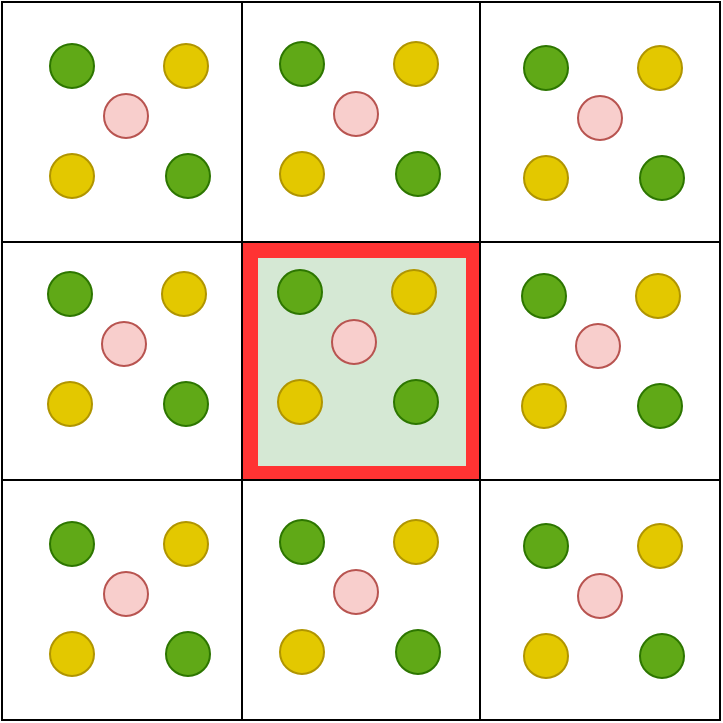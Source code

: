 <mxfile version="14.1.9" type="github">
  <diagram id="TolQbtX0Lrptn47H0OuC" name="Page-1">
    <mxGraphModel dx="1515" dy="740" grid="1" gridSize="10" guides="1" tooltips="1" connect="1" arrows="1" fold="1" page="1" pageScale="1" pageWidth="850" pageHeight="1100" math="0" shadow="0">
      <root>
        <mxCell id="0" />
        <mxCell id="1" parent="0" />
        <mxCell id="XnLmmPZK05LFaPmKAXAn-1" value="" style="whiteSpace=wrap;html=1;aspect=fixed;strokeWidth=16;fillColor=#d5e8d4;strokeColor=#FF3333;" vertex="1" parent="1">
          <mxGeometry x="347" y="330" width="120" height="120" as="geometry" />
        </mxCell>
        <mxCell id="XnLmmPZK05LFaPmKAXAn-3" value="" style="whiteSpace=wrap;html=1;aspect=fixed;" vertex="1" parent="1">
          <mxGeometry x="466" y="330" width="120" height="120" as="geometry" />
        </mxCell>
        <mxCell id="XnLmmPZK05LFaPmKAXAn-4" value="" style="whiteSpace=wrap;html=1;aspect=fixed;" vertex="1" parent="1">
          <mxGeometry x="227" y="330" width="120" height="120" as="geometry" />
        </mxCell>
        <mxCell id="XnLmmPZK05LFaPmKAXAn-5" value="" style="whiteSpace=wrap;html=1;aspect=fixed;" vertex="1" parent="1">
          <mxGeometry x="347" y="210" width="120" height="120" as="geometry" />
        </mxCell>
        <mxCell id="XnLmmPZK05LFaPmKAXAn-6" value="" style="whiteSpace=wrap;html=1;aspect=fixed;" vertex="1" parent="1">
          <mxGeometry x="466" y="210" width="120" height="120" as="geometry" />
        </mxCell>
        <mxCell id="XnLmmPZK05LFaPmKAXAn-7" value="" style="whiteSpace=wrap;html=1;aspect=fixed;" vertex="1" parent="1">
          <mxGeometry x="227" y="210" width="120" height="120" as="geometry" />
        </mxCell>
        <mxCell id="XnLmmPZK05LFaPmKAXAn-8" value="" style="whiteSpace=wrap;html=1;aspect=fixed;" vertex="1" parent="1">
          <mxGeometry x="347" y="449" width="120" height="120" as="geometry" />
        </mxCell>
        <mxCell id="XnLmmPZK05LFaPmKAXAn-9" value="" style="whiteSpace=wrap;html=1;aspect=fixed;" vertex="1" parent="1">
          <mxGeometry x="466" y="449" width="120" height="120" as="geometry" />
        </mxCell>
        <mxCell id="XnLmmPZK05LFaPmKAXAn-10" value="" style="whiteSpace=wrap;html=1;aspect=fixed;" vertex="1" parent="1">
          <mxGeometry x="227" y="449" width="120" height="120" as="geometry" />
        </mxCell>
        <mxCell id="XnLmmPZK05LFaPmKAXAn-11" value="" style="ellipse;whiteSpace=wrap;html=1;aspect=fixed;fillColor=#60a917;strokeColor=#2D7600;fontColor=#ffffff;" vertex="1" parent="1">
          <mxGeometry x="365" y="344" width="22" height="22" as="geometry" />
        </mxCell>
        <mxCell id="XnLmmPZK05LFaPmKAXAn-12" value="" style="ellipse;whiteSpace=wrap;html=1;aspect=fixed;fillColor=#60a917;strokeColor=#2D7600;fontColor=#ffffff;" vertex="1" parent="1">
          <mxGeometry x="423" y="399" width="22" height="22" as="geometry" />
        </mxCell>
        <mxCell id="XnLmmPZK05LFaPmKAXAn-13" value="" style="ellipse;whiteSpace=wrap;html=1;aspect=fixed;fillColor=#e3c800;strokeColor=#B09500;fontColor=#ffffff;" vertex="1" parent="1">
          <mxGeometry x="365" y="399" width="22" height="22" as="geometry" />
        </mxCell>
        <mxCell id="XnLmmPZK05LFaPmKAXAn-14" value="" style="ellipse;whiteSpace=wrap;html=1;aspect=fixed;fillColor=#e3c800;strokeColor=#B09500;fontColor=#ffffff;" vertex="1" parent="1">
          <mxGeometry x="422" y="344" width="22" height="22" as="geometry" />
        </mxCell>
        <mxCell id="XnLmmPZK05LFaPmKAXAn-15" value="" style="ellipse;whiteSpace=wrap;html=1;aspect=fixed;fillColor=#f8cecc;strokeColor=#b85450;" vertex="1" parent="1">
          <mxGeometry x="392" y="369" width="22" height="22" as="geometry" />
        </mxCell>
        <mxCell id="XnLmmPZK05LFaPmKAXAn-16" value="" style="ellipse;whiteSpace=wrap;html=1;aspect=fixed;fillColor=#60a917;strokeColor=#2D7600;fontColor=#ffffff;" vertex="1" parent="1">
          <mxGeometry x="487" y="346" width="22" height="22" as="geometry" />
        </mxCell>
        <mxCell id="XnLmmPZK05LFaPmKAXAn-17" value="" style="ellipse;whiteSpace=wrap;html=1;aspect=fixed;fillColor=#60a917;strokeColor=#2D7600;fontColor=#ffffff;" vertex="1" parent="1">
          <mxGeometry x="545" y="401" width="22" height="22" as="geometry" />
        </mxCell>
        <mxCell id="XnLmmPZK05LFaPmKAXAn-18" value="" style="ellipse;whiteSpace=wrap;html=1;aspect=fixed;fillColor=#e3c800;strokeColor=#B09500;fontColor=#ffffff;" vertex="1" parent="1">
          <mxGeometry x="487" y="401" width="22" height="22" as="geometry" />
        </mxCell>
        <mxCell id="XnLmmPZK05LFaPmKAXAn-19" value="" style="ellipse;whiteSpace=wrap;html=1;aspect=fixed;fillColor=#e3c800;strokeColor=#B09500;fontColor=#ffffff;" vertex="1" parent="1">
          <mxGeometry x="544" y="346" width="22" height="22" as="geometry" />
        </mxCell>
        <mxCell id="XnLmmPZK05LFaPmKAXAn-20" value="" style="ellipse;whiteSpace=wrap;html=1;aspect=fixed;fillColor=#f8cecc;strokeColor=#b85450;" vertex="1" parent="1">
          <mxGeometry x="514" y="371" width="22" height="22" as="geometry" />
        </mxCell>
        <mxCell id="XnLmmPZK05LFaPmKAXAn-21" value="" style="ellipse;whiteSpace=wrap;html=1;aspect=fixed;fillColor=#60a917;strokeColor=#2D7600;fontColor=#ffffff;" vertex="1" parent="1">
          <mxGeometry x="250" y="345" width="22" height="22" as="geometry" />
        </mxCell>
        <mxCell id="XnLmmPZK05LFaPmKAXAn-22" value="" style="ellipse;whiteSpace=wrap;html=1;aspect=fixed;fillColor=#60a917;strokeColor=#2D7600;fontColor=#ffffff;" vertex="1" parent="1">
          <mxGeometry x="308" y="400" width="22" height="22" as="geometry" />
        </mxCell>
        <mxCell id="XnLmmPZK05LFaPmKAXAn-23" value="" style="ellipse;whiteSpace=wrap;html=1;aspect=fixed;fillColor=#e3c800;strokeColor=#B09500;fontColor=#ffffff;" vertex="1" parent="1">
          <mxGeometry x="250" y="400" width="22" height="22" as="geometry" />
        </mxCell>
        <mxCell id="XnLmmPZK05LFaPmKAXAn-24" value="" style="ellipse;whiteSpace=wrap;html=1;aspect=fixed;fillColor=#e3c800;strokeColor=#B09500;fontColor=#ffffff;" vertex="1" parent="1">
          <mxGeometry x="307" y="345" width="22" height="22" as="geometry" />
        </mxCell>
        <mxCell id="XnLmmPZK05LFaPmKAXAn-25" value="" style="ellipse;whiteSpace=wrap;html=1;aspect=fixed;fillColor=#f8cecc;strokeColor=#b85450;" vertex="1" parent="1">
          <mxGeometry x="277" y="370" width="22" height="22" as="geometry" />
        </mxCell>
        <mxCell id="XnLmmPZK05LFaPmKAXAn-26" value="" style="ellipse;whiteSpace=wrap;html=1;aspect=fixed;fillColor=#60a917;strokeColor=#2D7600;fontColor=#ffffff;" vertex="1" parent="1">
          <mxGeometry x="366" y="230" width="22" height="22" as="geometry" />
        </mxCell>
        <mxCell id="XnLmmPZK05LFaPmKAXAn-27" value="" style="ellipse;whiteSpace=wrap;html=1;aspect=fixed;fillColor=#60a917;strokeColor=#2D7600;fontColor=#ffffff;" vertex="1" parent="1">
          <mxGeometry x="424" y="285" width="22" height="22" as="geometry" />
        </mxCell>
        <mxCell id="XnLmmPZK05LFaPmKAXAn-28" value="" style="ellipse;whiteSpace=wrap;html=1;aspect=fixed;fillColor=#e3c800;strokeColor=#B09500;fontColor=#ffffff;" vertex="1" parent="1">
          <mxGeometry x="366" y="285" width="22" height="22" as="geometry" />
        </mxCell>
        <mxCell id="XnLmmPZK05LFaPmKAXAn-29" value="" style="ellipse;whiteSpace=wrap;html=1;aspect=fixed;fillColor=#e3c800;strokeColor=#B09500;fontColor=#ffffff;" vertex="1" parent="1">
          <mxGeometry x="423" y="230" width="22" height="22" as="geometry" />
        </mxCell>
        <mxCell id="XnLmmPZK05LFaPmKAXAn-30" value="" style="ellipse;whiteSpace=wrap;html=1;aspect=fixed;fillColor=#f8cecc;strokeColor=#b85450;" vertex="1" parent="1">
          <mxGeometry x="393" y="255" width="22" height="22" as="geometry" />
        </mxCell>
        <mxCell id="XnLmmPZK05LFaPmKAXAn-31" value="" style="ellipse;whiteSpace=wrap;html=1;aspect=fixed;fillColor=#60a917;strokeColor=#2D7600;fontColor=#ffffff;" vertex="1" parent="1">
          <mxGeometry x="488" y="232" width="22" height="22" as="geometry" />
        </mxCell>
        <mxCell id="XnLmmPZK05LFaPmKAXAn-32" value="" style="ellipse;whiteSpace=wrap;html=1;aspect=fixed;fillColor=#60a917;strokeColor=#2D7600;fontColor=#ffffff;" vertex="1" parent="1">
          <mxGeometry x="546" y="287" width="22" height="22" as="geometry" />
        </mxCell>
        <mxCell id="XnLmmPZK05LFaPmKAXAn-33" value="" style="ellipse;whiteSpace=wrap;html=1;aspect=fixed;fillColor=#e3c800;strokeColor=#B09500;fontColor=#ffffff;" vertex="1" parent="1">
          <mxGeometry x="488" y="287" width="22" height="22" as="geometry" />
        </mxCell>
        <mxCell id="XnLmmPZK05LFaPmKAXAn-34" value="" style="ellipse;whiteSpace=wrap;html=1;aspect=fixed;fillColor=#e3c800;strokeColor=#B09500;fontColor=#ffffff;" vertex="1" parent="1">
          <mxGeometry x="545" y="232" width="22" height="22" as="geometry" />
        </mxCell>
        <mxCell id="XnLmmPZK05LFaPmKAXAn-35" value="" style="ellipse;whiteSpace=wrap;html=1;aspect=fixed;fillColor=#f8cecc;strokeColor=#b85450;" vertex="1" parent="1">
          <mxGeometry x="515" y="257" width="22" height="22" as="geometry" />
        </mxCell>
        <mxCell id="XnLmmPZK05LFaPmKAXAn-36" value="" style="ellipse;whiteSpace=wrap;html=1;aspect=fixed;fillColor=#60a917;strokeColor=#2D7600;fontColor=#ffffff;" vertex="1" parent="1">
          <mxGeometry x="251" y="231" width="22" height="22" as="geometry" />
        </mxCell>
        <mxCell id="XnLmmPZK05LFaPmKAXAn-37" value="" style="ellipse;whiteSpace=wrap;html=1;aspect=fixed;fillColor=#60a917;strokeColor=#2D7600;fontColor=#ffffff;" vertex="1" parent="1">
          <mxGeometry x="309" y="286" width="22" height="22" as="geometry" />
        </mxCell>
        <mxCell id="XnLmmPZK05LFaPmKAXAn-38" value="" style="ellipse;whiteSpace=wrap;html=1;aspect=fixed;fillColor=#e3c800;strokeColor=#B09500;fontColor=#ffffff;" vertex="1" parent="1">
          <mxGeometry x="251" y="286" width="22" height="22" as="geometry" />
        </mxCell>
        <mxCell id="XnLmmPZK05LFaPmKAXAn-39" value="" style="ellipse;whiteSpace=wrap;html=1;aspect=fixed;fillColor=#e3c800;strokeColor=#B09500;fontColor=#ffffff;" vertex="1" parent="1">
          <mxGeometry x="308" y="231" width="22" height="22" as="geometry" />
        </mxCell>
        <mxCell id="XnLmmPZK05LFaPmKAXAn-40" value="" style="ellipse;whiteSpace=wrap;html=1;aspect=fixed;fillColor=#f8cecc;strokeColor=#b85450;" vertex="1" parent="1">
          <mxGeometry x="278" y="256" width="22" height="22" as="geometry" />
        </mxCell>
        <mxCell id="XnLmmPZK05LFaPmKAXAn-41" value="" style="ellipse;whiteSpace=wrap;html=1;aspect=fixed;fillColor=#60a917;strokeColor=#2D7600;fontColor=#ffffff;" vertex="1" parent="1">
          <mxGeometry x="366" y="469" width="22" height="22" as="geometry" />
        </mxCell>
        <mxCell id="XnLmmPZK05LFaPmKAXAn-42" value="" style="ellipse;whiteSpace=wrap;html=1;aspect=fixed;fillColor=#60a917;strokeColor=#2D7600;fontColor=#ffffff;" vertex="1" parent="1">
          <mxGeometry x="424" y="524" width="22" height="22" as="geometry" />
        </mxCell>
        <mxCell id="XnLmmPZK05LFaPmKAXAn-43" value="" style="ellipse;whiteSpace=wrap;html=1;aspect=fixed;fillColor=#e3c800;strokeColor=#B09500;fontColor=#ffffff;" vertex="1" parent="1">
          <mxGeometry x="366" y="524" width="22" height="22" as="geometry" />
        </mxCell>
        <mxCell id="XnLmmPZK05LFaPmKAXAn-44" value="" style="ellipse;whiteSpace=wrap;html=1;aspect=fixed;fillColor=#e3c800;strokeColor=#B09500;fontColor=#ffffff;" vertex="1" parent="1">
          <mxGeometry x="423" y="469" width="22" height="22" as="geometry" />
        </mxCell>
        <mxCell id="XnLmmPZK05LFaPmKAXAn-45" value="" style="ellipse;whiteSpace=wrap;html=1;aspect=fixed;fillColor=#f8cecc;strokeColor=#b85450;" vertex="1" parent="1">
          <mxGeometry x="393" y="494" width="22" height="22" as="geometry" />
        </mxCell>
        <mxCell id="XnLmmPZK05LFaPmKAXAn-46" value="" style="ellipse;whiteSpace=wrap;html=1;aspect=fixed;fillColor=#60a917;strokeColor=#2D7600;fontColor=#ffffff;" vertex="1" parent="1">
          <mxGeometry x="488" y="471" width="22" height="22" as="geometry" />
        </mxCell>
        <mxCell id="XnLmmPZK05LFaPmKAXAn-47" value="" style="ellipse;whiteSpace=wrap;html=1;aspect=fixed;fillColor=#60a917;strokeColor=#2D7600;fontColor=#ffffff;" vertex="1" parent="1">
          <mxGeometry x="546" y="526" width="22" height="22" as="geometry" />
        </mxCell>
        <mxCell id="XnLmmPZK05LFaPmKAXAn-48" value="" style="ellipse;whiteSpace=wrap;html=1;aspect=fixed;fillColor=#e3c800;strokeColor=#B09500;fontColor=#ffffff;" vertex="1" parent="1">
          <mxGeometry x="488" y="526" width="22" height="22" as="geometry" />
        </mxCell>
        <mxCell id="XnLmmPZK05LFaPmKAXAn-49" value="" style="ellipse;whiteSpace=wrap;html=1;aspect=fixed;fillColor=#e3c800;strokeColor=#B09500;fontColor=#ffffff;" vertex="1" parent="1">
          <mxGeometry x="545" y="471" width="22" height="22" as="geometry" />
        </mxCell>
        <mxCell id="XnLmmPZK05LFaPmKAXAn-50" value="" style="ellipse;whiteSpace=wrap;html=1;aspect=fixed;fillColor=#f8cecc;strokeColor=#b85450;" vertex="1" parent="1">
          <mxGeometry x="515" y="496" width="22" height="22" as="geometry" />
        </mxCell>
        <mxCell id="XnLmmPZK05LFaPmKAXAn-51" value="" style="ellipse;whiteSpace=wrap;html=1;aspect=fixed;fillColor=#60a917;strokeColor=#2D7600;fontColor=#ffffff;" vertex="1" parent="1">
          <mxGeometry x="251" y="470" width="22" height="22" as="geometry" />
        </mxCell>
        <mxCell id="XnLmmPZK05LFaPmKAXAn-52" value="" style="ellipse;whiteSpace=wrap;html=1;aspect=fixed;fillColor=#60a917;strokeColor=#2D7600;fontColor=#ffffff;" vertex="1" parent="1">
          <mxGeometry x="309" y="525" width="22" height="22" as="geometry" />
        </mxCell>
        <mxCell id="XnLmmPZK05LFaPmKAXAn-53" value="" style="ellipse;whiteSpace=wrap;html=1;aspect=fixed;fillColor=#e3c800;strokeColor=#B09500;fontColor=#ffffff;" vertex="1" parent="1">
          <mxGeometry x="251" y="525" width="22" height="22" as="geometry" />
        </mxCell>
        <mxCell id="XnLmmPZK05LFaPmKAXAn-54" value="" style="ellipse;whiteSpace=wrap;html=1;aspect=fixed;fillColor=#e3c800;strokeColor=#B09500;fontColor=#ffffff;" vertex="1" parent="1">
          <mxGeometry x="308" y="470" width="22" height="22" as="geometry" />
        </mxCell>
        <mxCell id="XnLmmPZK05LFaPmKAXAn-55" value="" style="ellipse;whiteSpace=wrap;html=1;aspect=fixed;fillColor=#f8cecc;strokeColor=#b85450;" vertex="1" parent="1">
          <mxGeometry x="278" y="495" width="22" height="22" as="geometry" />
        </mxCell>
      </root>
    </mxGraphModel>
  </diagram>
</mxfile>
